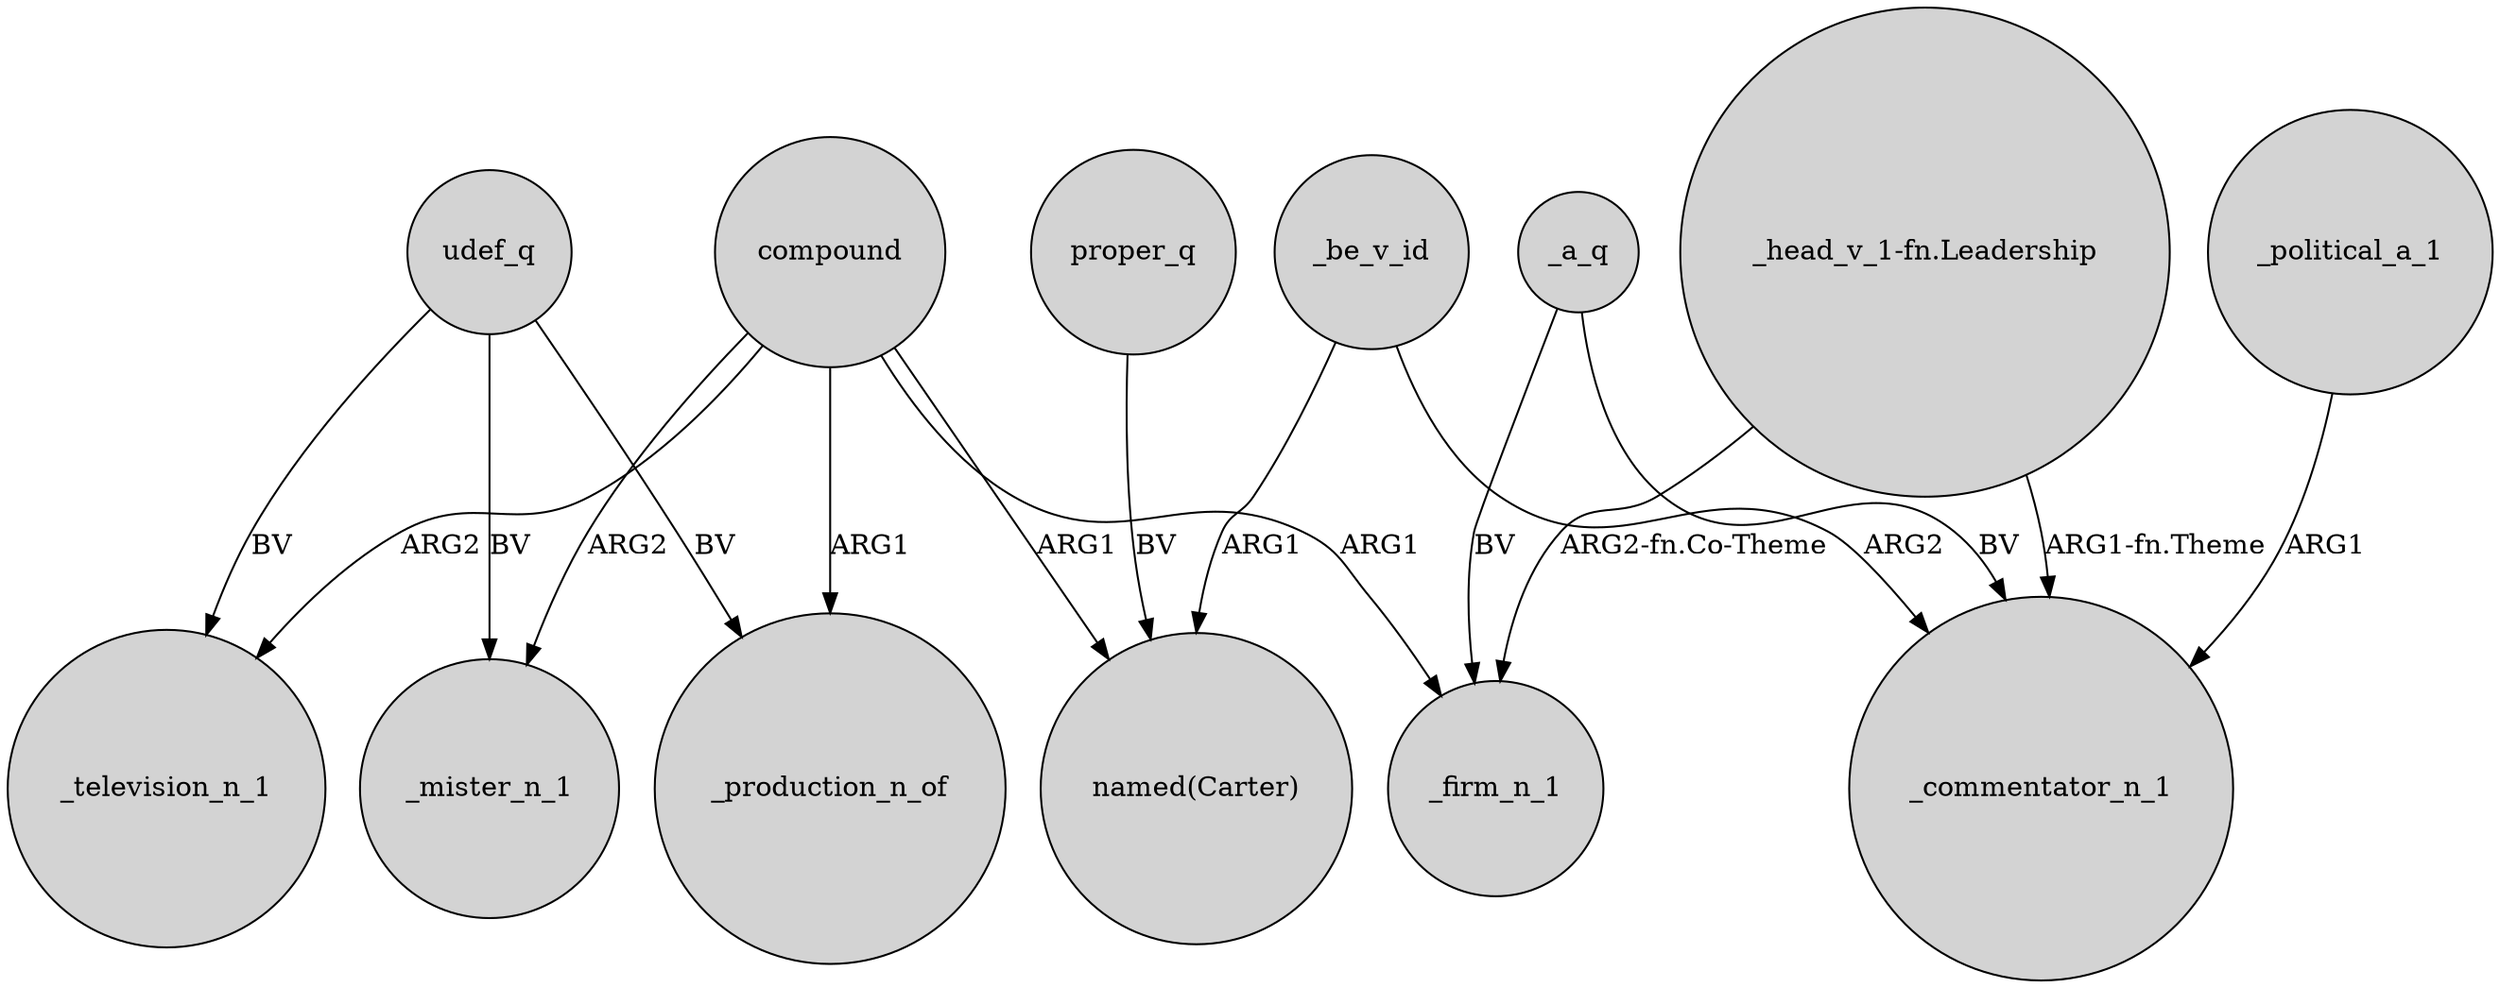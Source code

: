 digraph {
	node [shape=circle style=filled]
	"_head_v_1-fn.Leadership" -> _firm_n_1 [label="ARG2-fn.Co-Theme"]
	udef_q -> _production_n_of [label=BV]
	udef_q -> _mister_n_1 [label=BV]
	"_head_v_1-fn.Leadership" -> _commentator_n_1 [label="ARG1-fn.Theme"]
	compound -> _firm_n_1 [label=ARG1]
	compound -> _production_n_of [label=ARG1]
	udef_q -> _television_n_1 [label=BV]
	compound -> "named(Carter)" [label=ARG1]
	proper_q -> "named(Carter)" [label=BV]
	_be_v_id -> _commentator_n_1 [label=ARG2]
	_political_a_1 -> _commentator_n_1 [label=ARG1]
	_a_q -> _commentator_n_1 [label=BV]
	compound -> _mister_n_1 [label=ARG2]
	compound -> _television_n_1 [label=ARG2]
	_a_q -> _firm_n_1 [label=BV]
	_be_v_id -> "named(Carter)" [label=ARG1]
}
